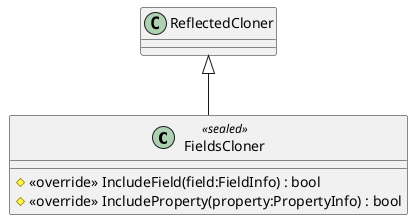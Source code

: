 @startuml
class FieldsCloner <<sealed>> {
    # <<override>> IncludeField(field:FieldInfo) : bool
    # <<override>> IncludeProperty(property:PropertyInfo) : bool
}
ReflectedCloner <|-- FieldsCloner
@enduml
